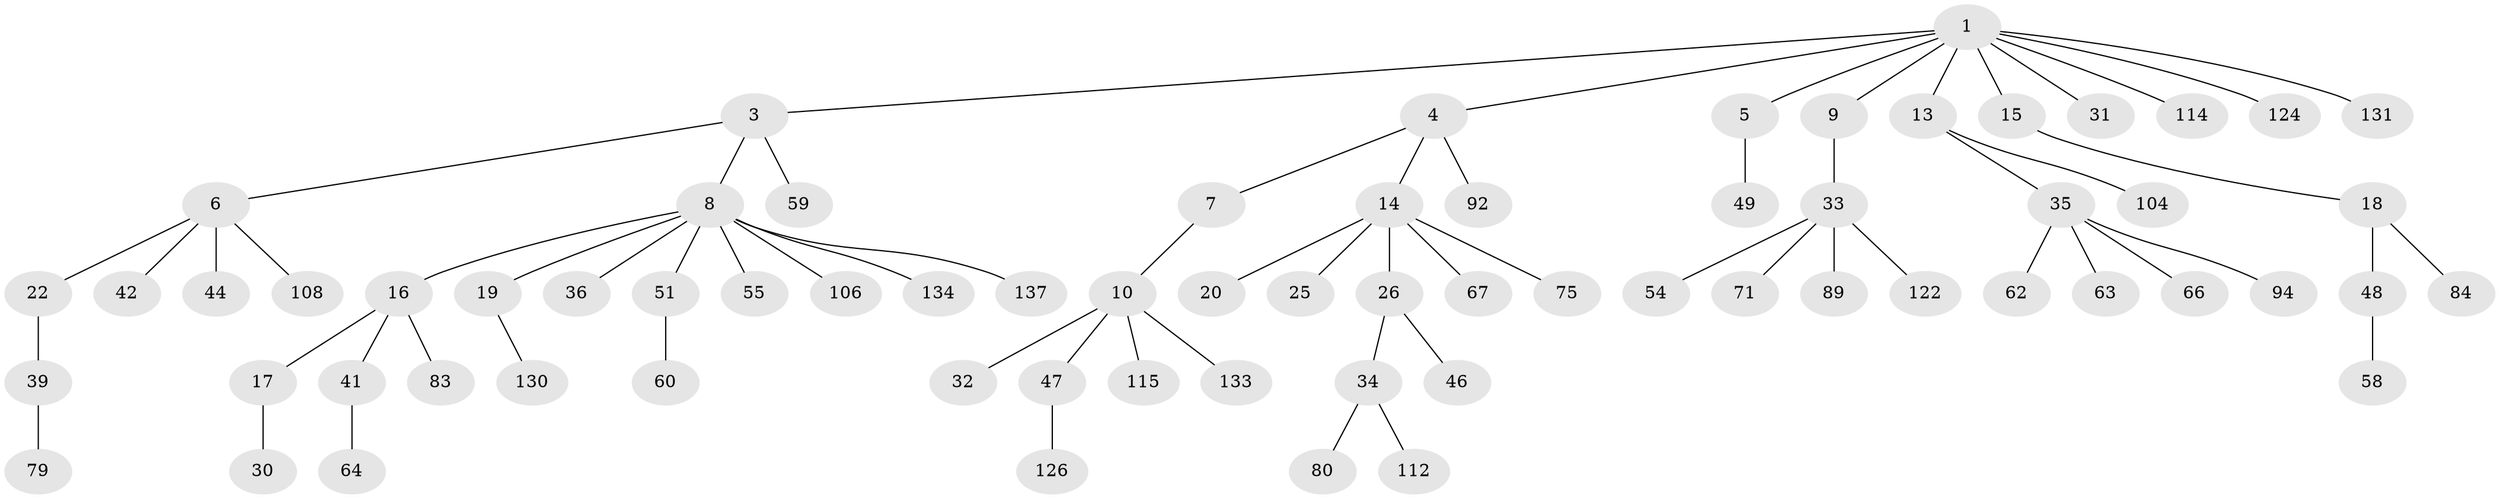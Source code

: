// original degree distribution, {7: 0.02158273381294964, 5: 0.02877697841726619, 4: 0.050359712230215826, 3: 0.09352517985611511, 6: 0.02877697841726619, 2: 0.2589928057553957, 1: 0.5179856115107914}
// Generated by graph-tools (version 1.1) at 2025/15/03/09/25 04:15:38]
// undirected, 69 vertices, 68 edges
graph export_dot {
graph [start="1"]
  node [color=gray90,style=filled];
  1 [super="+2"];
  3 [super="+91+100+93+37"];
  4;
  5 [super="+27"];
  6 [super="+12"];
  7 [super="+81"];
  8 [super="+21+11+28"];
  9 [super="+29+76"];
  10 [super="+38"];
  13;
  14 [super="+52"];
  15;
  16 [super="+24+23"];
  17;
  18;
  19;
  20;
  22;
  25;
  26 [super="+77+78+70"];
  30 [super="+107"];
  31 [super="+139"];
  32 [super="+113"];
  33 [super="+56+117+109+40"];
  34 [super="+45"];
  35 [super="+50+68+97+82"];
  36 [super="+74+119"];
  39 [super="+43"];
  41;
  42;
  44;
  46;
  47 [super="+85"];
  48;
  49 [super="+69"];
  51 [super="+121"];
  54;
  55 [super="+118+110"];
  58 [super="+132"];
  59;
  60 [super="+136"];
  62 [super="+103+86"];
  63;
  64 [super="+127"];
  66;
  67 [super="+101"];
  71 [super="+95"];
  75;
  79;
  80;
  83;
  84;
  89 [super="+111"];
  92;
  94;
  104 [super="+125"];
  106;
  108;
  112;
  114;
  115 [super="+135"];
  122;
  124;
  126;
  130;
  131;
  133;
  134;
  137;
  1 -- 3;
  1 -- 9;
  1 -- 13;
  1 -- 114;
  1 -- 124;
  1 -- 131;
  1 -- 4;
  1 -- 5;
  1 -- 15;
  1 -- 31;
  3 -- 6;
  3 -- 8;
  3 -- 59;
  4 -- 7;
  4 -- 14;
  4 -- 92;
  5 -- 49;
  6 -- 42;
  6 -- 44;
  6 -- 108;
  6 -- 22;
  7 -- 10;
  8 -- 134;
  8 -- 137;
  8 -- 106;
  8 -- 36;
  8 -- 16;
  8 -- 51;
  8 -- 19;
  8 -- 55;
  9 -- 33;
  10 -- 32;
  10 -- 47;
  10 -- 115;
  10 -- 133;
  13 -- 35;
  13 -- 104;
  14 -- 20;
  14 -- 25;
  14 -- 26;
  14 -- 67;
  14 -- 75;
  15 -- 18;
  16 -- 17;
  16 -- 41;
  16 -- 83;
  17 -- 30;
  18 -- 48;
  18 -- 84;
  19 -- 130;
  22 -- 39;
  26 -- 34;
  26 -- 46;
  33 -- 89;
  33 -- 122;
  33 -- 71;
  33 -- 54;
  34 -- 80;
  34 -- 112;
  35 -- 66;
  35 -- 62;
  35 -- 94;
  35 -- 63;
  39 -- 79;
  41 -- 64;
  47 -- 126;
  48 -- 58;
  51 -- 60;
}
